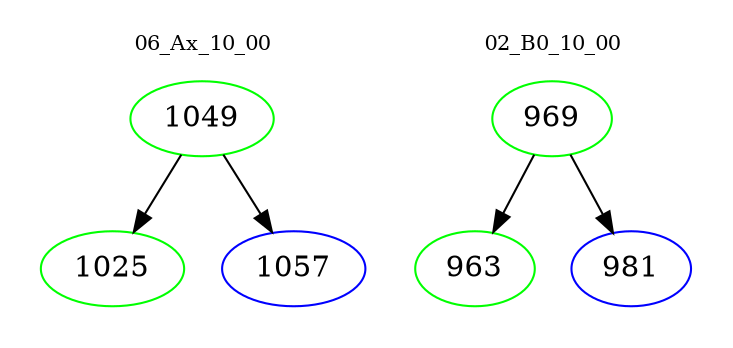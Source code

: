 digraph{
subgraph cluster_0 {
color = white
label = "06_Ax_10_00";
fontsize=10;
T0_1049 [label="1049", color="green"]
T0_1049 -> T0_1025 [color="black"]
T0_1025 [label="1025", color="green"]
T0_1049 -> T0_1057 [color="black"]
T0_1057 [label="1057", color="blue"]
}
subgraph cluster_1 {
color = white
label = "02_B0_10_00";
fontsize=10;
T1_969 [label="969", color="green"]
T1_969 -> T1_963 [color="black"]
T1_963 [label="963", color="green"]
T1_969 -> T1_981 [color="black"]
T1_981 [label="981", color="blue"]
}
}
